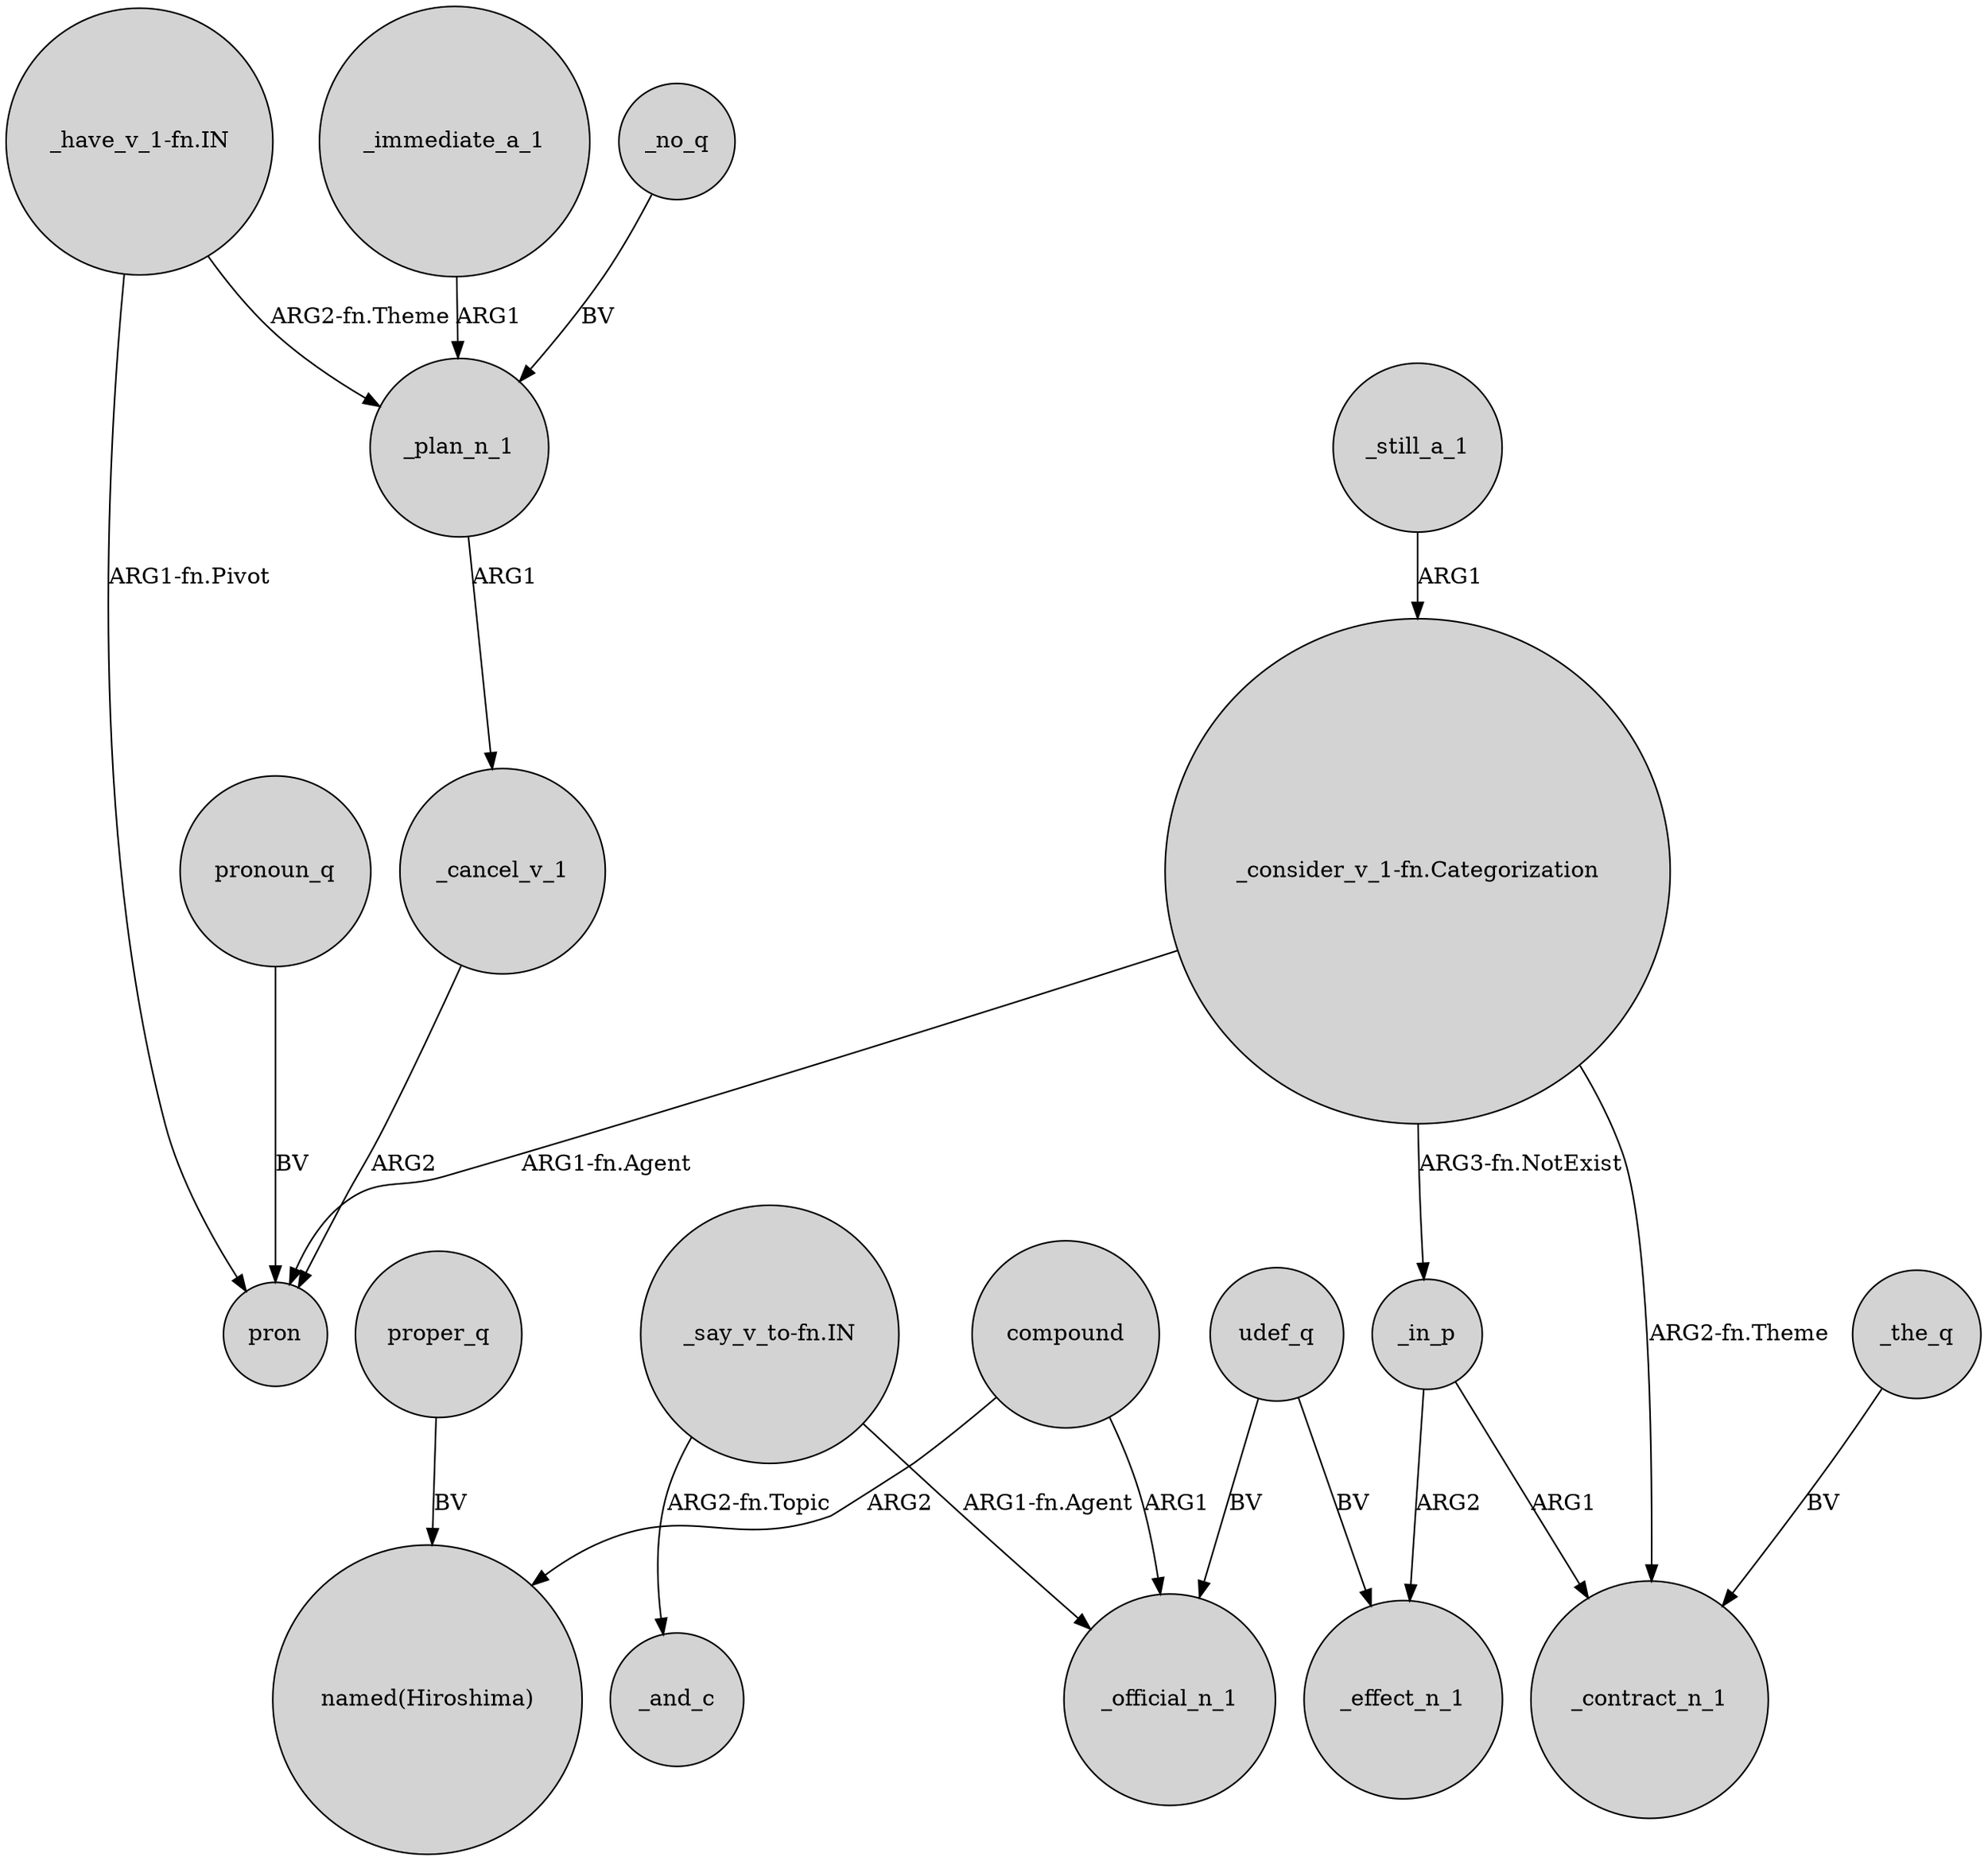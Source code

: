digraph {
	node [shape=circle style=filled]
	"_have_v_1-fn.IN" -> _plan_n_1 [label="ARG2-fn.Theme"]
	"_consider_v_1-fn.Categorization" -> pron [label="ARG1-fn.Agent"]
	"_say_v_to-fn.IN" -> _official_n_1 [label="ARG1-fn.Agent"]
	_in_p -> _effect_n_1 [label=ARG2]
	udef_q -> _effect_n_1 [label=BV]
	_immediate_a_1 -> _plan_n_1 [label=ARG1]
	"_have_v_1-fn.IN" -> pron [label="ARG1-fn.Pivot"]
	_no_q -> _plan_n_1 [label=BV]
	pronoun_q -> pron [label=BV]
	_still_a_1 -> "_consider_v_1-fn.Categorization" [label=ARG1]
	proper_q -> "named(Hiroshima)" [label=BV]
	_the_q -> _contract_n_1 [label=BV]
	"_consider_v_1-fn.Categorization" -> _contract_n_1 [label="ARG2-fn.Theme"]
	udef_q -> _official_n_1 [label=BV]
	_plan_n_1 -> _cancel_v_1 [label=ARG1]
	"_say_v_to-fn.IN" -> _and_c [label="ARG2-fn.Topic"]
	compound -> "named(Hiroshima)" [label=ARG2]
	compound -> _official_n_1 [label=ARG1]
	_in_p -> _contract_n_1 [label=ARG1]
	"_consider_v_1-fn.Categorization" -> _in_p [label="ARG3-fn.NotExist"]
	_cancel_v_1 -> pron [label=ARG2]
}
